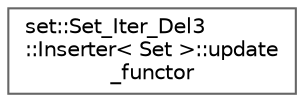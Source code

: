 digraph "类继承关系图"
{
 // LATEX_PDF_SIZE
  bgcolor="transparent";
  edge [fontname=Helvetica,fontsize=10,labelfontname=Helvetica,labelfontsize=10];
  node [fontname=Helvetica,fontsize=10,shape=box,height=0.2,width=0.4];
  rankdir="LR";
  Node0 [id="Node000000",label="set::Set_Iter_Del3\l::Inserter\< Set \>::update\l_functor",height=0.2,width=0.4,color="grey40", fillcolor="white", style="filled",URL="$structset_1_1_set___iter___del3_1_1_inserter_1_1update__functor.html",tooltip=" "];
}
